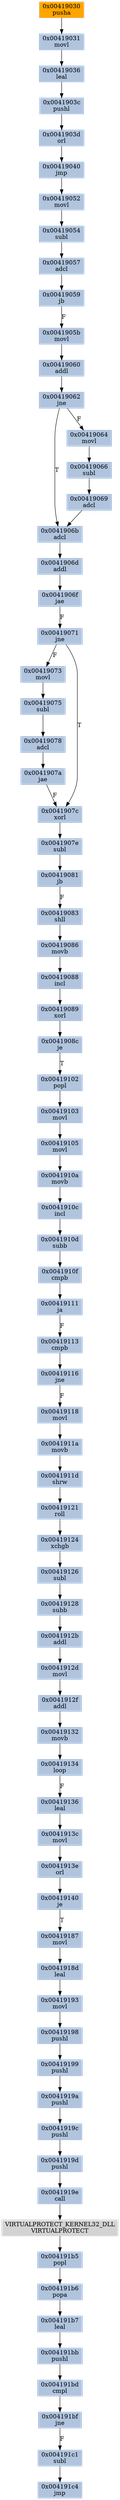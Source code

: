 strict digraph G {
	graph [bgcolor=transparent,
		name=G
	];
	node [color=lightsteelblue,
		fillcolor=lightsteelblue,
		shape=rectangle,
		style=filled
	];
	"0x00419121"	[label="0x00419121
roll"];
	"0x00419124"	[label="0x00419124
xchgb"];
	"0x00419121" -> "0x00419124"	[color="#000000"];
	"0x004191b7"	[label="0x004191b7
leal"];
	"0x004191bb"	[label="0x004191bb
pushl"];
	"0x004191b7" -> "0x004191bb"	[color="#000000"];
	"0x0041908c"	[label="0x0041908c
je"];
	"0x00419102"	[label="0x00419102
popl"];
	"0x0041908c" -> "0x00419102"	[color="#000000",
		label=T];
	"0x00419128"	[label="0x00419128
subb"];
	"0x0041912b"	[label="0x0041912b
addl"];
	"0x00419128" -> "0x0041912b"	[color="#000000"];
	"0x00419040"	[label="0x00419040
jmp"];
	"0x00419052"	[label="0x00419052
movl"];
	"0x00419040" -> "0x00419052"	[color="#000000"];
	"0x00419066"	[label="0x00419066
subl"];
	"0x00419069"	[label="0x00419069
adcl"];
	"0x00419066" -> "0x00419069"	[color="#000000"];
	"0x004191c1"	[label="0x004191c1
subl"];
	"0x004191c4"	[label="0x004191c4
jmp"];
	"0x004191c1" -> "0x004191c4"	[color="#000000"];
	"0x0041910c"	[label="0x0041910c
incl"];
	"0x0041910d"	[label="0x0041910d
subb"];
	"0x0041910c" -> "0x0041910d"	[color="#000000"];
	"0x0041912f"	[label="0x0041912f
addl"];
	"0x00419132"	[label="0x00419132
movb"];
	"0x0041912f" -> "0x00419132"	[color="#000000"];
	"0x0041907e"	[label="0x0041907e
subl"];
	"0x00419081"	[label="0x00419081
jb"];
	"0x0041907e" -> "0x00419081"	[color="#000000"];
	"0x00419071"	[label="0x00419071
jne"];
	"0x00419073"	[label="0x00419073
movl"];
	"0x00419071" -> "0x00419073"	[color="#000000",
		label=F];
	"0x0041907c"	[label="0x0041907c
xorl"];
	"0x00419071" -> "0x0041907c"	[color="#000000",
		label=T];
	"0x004191bf"	[label="0x004191bf
jne"];
	"0x004191bf" -> "0x004191c1"	[color="#000000",
		label=F];
	"0x004191bd"	[label="0x004191bd
cmpl"];
	"0x004191bb" -> "0x004191bd"	[color="#000000"];
	"0x00419105"	[label="0x00419105
movl"];
	"0x0041910a"	[label="0x0041910a
movb"];
	"0x00419105" -> "0x0041910a"	[color="#000000"];
	"0x00419113"	[label="0x00419113
cmpb"];
	"0x00419116"	[label="0x00419116
jne"];
	"0x00419113" -> "0x00419116"	[color="#000000"];
	"0x00419054"	[label="0x00419054
subl"];
	"0x00419057"	[label="0x00419057
adcl"];
	"0x00419054" -> "0x00419057"	[color="#000000"];
	"0x00419078"	[label="0x00419078
adcl"];
	"0x0041907a"	[label="0x0041907a
jae"];
	"0x00419078" -> "0x0041907a"	[color="#000000"];
	"0x0041910f"	[label="0x0041910f
cmpb"];
	"0x0041910d" -> "0x0041910f"	[color="#000000"];
	"0x00419086"	[label="0x00419086
movb"];
	"0x00419088"	[label="0x00419088
incl"];
	"0x00419086" -> "0x00419088"	[color="#000000"];
	"0x00419083"	[label="0x00419083
shll"];
	"0x00419081" -> "0x00419083"	[color="#000000",
		label=F];
	"0x0041906d"	[label="0x0041906d
addl"];
	"0x0041906f"	[label="0x0041906f
jae"];
	"0x0041906d" -> "0x0041906f"	[color="#000000"];
	"0x0041906b"	[label="0x0041906b
adcl"];
	"0x00419069" -> "0x0041906b"	[color="#000000"];
	"0x00419075"	[label="0x00419075
subl"];
	"0x00419073" -> "0x00419075"	[color="#000000"];
	"0x0041907c" -> "0x0041907e"	[color="#000000"];
	"0x00419060"	[label="0x00419060
addl"];
	"0x00419062"	[label="0x00419062
jne"];
	"0x00419060" -> "0x00419062"	[color="#000000"];
	"0x0041906f" -> "0x00419071"	[color="#000000",
		label=F];
	"0x00419062" -> "0x0041906b"	[color="#000000",
		label=T];
	"0x00419064"	[label="0x00419064
movl"];
	"0x00419062" -> "0x00419064"	[color="#000000",
		label=F];
	"0x00419052" -> "0x00419054"	[color="#000000"];
	"0x00419134"	[label="0x00419134
loop"];
	"0x00419136"	[label="0x00419136
leal"];
	"0x00419134" -> "0x00419136"	[color="#000000",
		label=F];
	"0x00419126"	[label="0x00419126
subl"];
	"0x00419124" -> "0x00419126"	[color="#000000"];
	"0x00419187"	[label="0x00419187
movl"];
	"0x0041918d"	[label="0x0041918d
leal"];
	"0x00419187" -> "0x0041918d"	[color="#000000"];
	"0x00419059"	[label="0x00419059
jb"];
	"0x0041905b"	[label="0x0041905b
movl"];
	"0x00419059" -> "0x0041905b"	[color="#000000",
		label=F];
	"0x0041913e"	[label="0x0041913e
orl"];
	"0x00419140"	[label="0x00419140
je"];
	"0x0041913e" -> "0x00419140"	[color="#000000"];
	"0x00419083" -> "0x00419086"	[color="#000000"];
	"0x0041905b" -> "0x00419060"	[color="#000000"];
	"0x00419126" -> "0x00419128"	[color="#000000"];
	"0x00419031"	[label="0x00419031
movl"];
	"0x00419036"	[label="0x00419036
leal"];
	"0x00419031" -> "0x00419036"	[color="#000000"];
	"0x00419103"	[label="0x00419103
movl"];
	"0x00419103" -> "0x00419105"	[color="#000000"];
	"0x00419118"	[label="0x00419118
movl"];
	"0x0041911a"	[label="0x0041911a
movb"];
	"0x00419118" -> "0x0041911a"	[color="#000000"];
	"0x0041906b" -> "0x0041906d"	[color="#000000"];
	"0x0041911d"	[label="0x0041911d
shrw"];
	"0x0041911d" -> "0x00419121"	[color="#000000"];
	"0x0041903d"	[label="0x0041903d
orl"];
	"0x0041903d" -> "0x00419040"	[color="#000000"];
	"0x0041919c"	[label="0x0041919c
pushl"];
	"0x0041919d"	[label="0x0041919d
pushl"];
	"0x0041919c" -> "0x0041919d"	[color="#000000"];
	"0x004191b6"	[label="0x004191b6
popa"];
	"0x004191b6" -> "0x004191b7"	[color="#000000"];
	"0x0041919a"	[label="0x0041919a
pushl"];
	"0x0041919a" -> "0x0041919c"	[color="#000000"];
	"0x00419193"	[label="0x00419193
movl"];
	"0x0041918d" -> "0x00419193"	[color="#000000"];
	"0x0041913c"	[label="0x0041913c
movl"];
	"0x0041913c" -> "0x0041913e"	[color="#000000"];
	"0x004191b5"	[label="0x004191b5
popl"];
	"0x004191b5" -> "0x004191b6"	[color="#000000"];
	"0x0041919e"	[label="0x0041919e
call"];
	VIRTUALPROTECT_KERNEL32_DLL	[color=lightgrey,
		fillcolor=lightgrey,
		label="VIRTUALPROTECT_KERNEL32_DLL
VIRTUALPROTECT"];
	"0x0041919e" -> VIRTUALPROTECT_KERNEL32_DLL	[color="#000000"];
	"0x0041912d"	[label="0x0041912d
movl"];
	"0x0041912d" -> "0x0041912f"	[color="#000000"];
	"0x00419089"	[label="0x00419089
xorl"];
	"0x00419089" -> "0x0041908c"	[color="#000000"];
	"0x00419140" -> "0x00419187"	[color="#000000",
		label=T];
	VIRTUALPROTECT_KERNEL32_DLL -> "0x004191b5"	[color="#000000"];
	"0x00419111"	[label="0x00419111
ja"];
	"0x00419111" -> "0x00419113"	[color="#000000",
		label=F];
	"0x00419199"	[label="0x00419199
pushl"];
	"0x00419199" -> "0x0041919a"	[color="#000000"];
	"0x00419102" -> "0x00419103"	[color="#000000"];
	"0x00419198"	[label="0x00419198
pushl"];
	"0x00419193" -> "0x00419198"	[color="#000000"];
	"0x00419116" -> "0x00419118"	[color="#000000",
		label=F];
	"0x00419088" -> "0x00419089"	[color="#000000"];
	"0x00419057" -> "0x00419059"	[color="#000000"];
	"0x0041919d" -> "0x0041919e"	[color="#000000"];
	"0x0041912b" -> "0x0041912d"	[color="#000000"];
	"0x0041910f" -> "0x00419111"	[color="#000000"];
	"0x00419030"	[color=lightgrey,
		fillcolor=orange,
		label="0x00419030
pusha"];
	"0x00419030" -> "0x00419031"	[color="#000000"];
	"0x00419075" -> "0x00419078"	[color="#000000"];
	"0x0041911a" -> "0x0041911d"	[color="#000000"];
	"0x00419198" -> "0x00419199"	[color="#000000"];
	"0x0041907a" -> "0x0041907c"	[color="#000000",
		label=F];
	"0x00419064" -> "0x00419066"	[color="#000000"];
	"0x004191bd" -> "0x004191bf"	[color="#000000"];
	"0x0041910a" -> "0x0041910c"	[color="#000000"];
	"0x0041903c"	[label="0x0041903c
pushl"];
	"0x0041903c" -> "0x0041903d"	[color="#000000"];
	"0x00419136" -> "0x0041913c"	[color="#000000"];
	"0x00419132" -> "0x00419134"	[color="#000000"];
	"0x00419036" -> "0x0041903c"	[color="#000000"];
}
